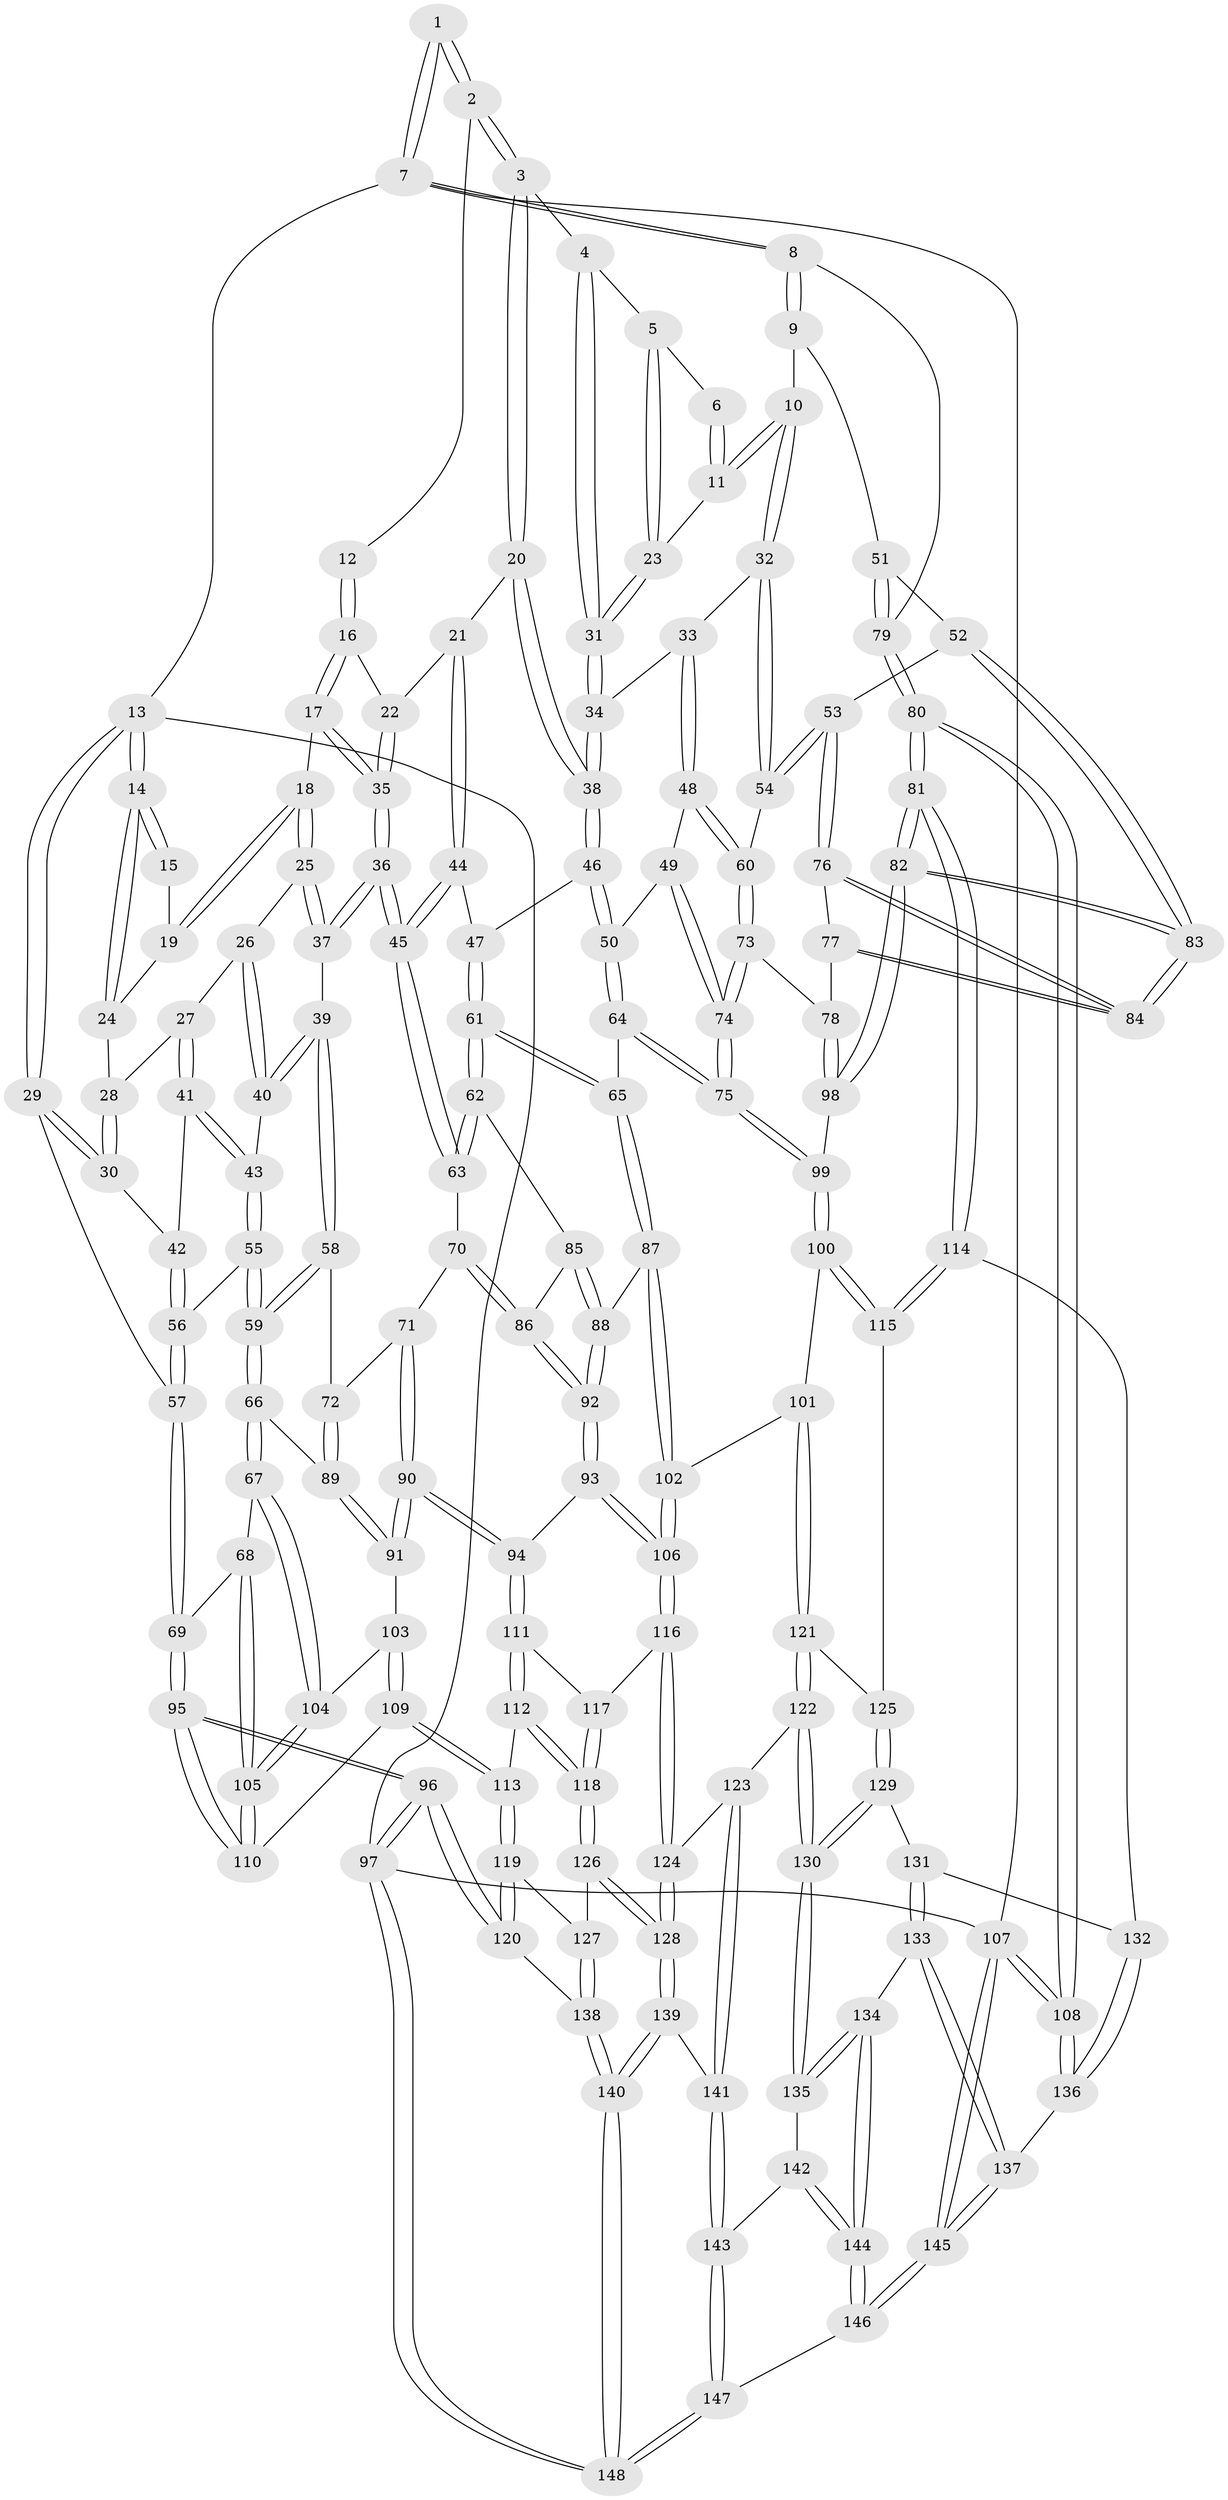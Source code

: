 // Generated by graph-tools (version 1.1) at 2025/17/03/09/25 04:17:10]
// undirected, 148 vertices, 367 edges
graph export_dot {
graph [start="1"]
  node [color=gray90,style=filled];
  1 [pos="+0.9568669079094034+0"];
  2 [pos="+0.507293624873696+0"];
  3 [pos="+0.5848682808804971+0.06878788292202381"];
  4 [pos="+0.7033443926028864+0.07898185409111143"];
  5 [pos="+0.7426905922234753+0.05594250476661112"];
  6 [pos="+0.8611547711176853+0"];
  7 [pos="+1+0"];
  8 [pos="+1+0"];
  9 [pos="+0.9536297923238294+0.15326632859336148"];
  10 [pos="+0.9423997194315785+0.1571532400658039"];
  11 [pos="+0.8494404300169759+0.1051704555434715"];
  12 [pos="+0.3981917932883373+0"];
  13 [pos="+0+0"];
  14 [pos="+0+0"];
  15 [pos="+0.23800086291535202+0"];
  16 [pos="+0.34043056805945593+0.030406354701645318"];
  17 [pos="+0.29198057034123726+0.11076814077713035"];
  18 [pos="+0.25334434852458315+0.11940464342157805"];
  19 [pos="+0.1948408220190634+0.06797915943639912"];
  20 [pos="+0.5814540126833663+0.08528364252266285"];
  21 [pos="+0.5747497112270423+0.10043004644202669"];
  22 [pos="+0.4239858062021129+0.13966648299595605"];
  23 [pos="+0.8455710683490156+0.1071343922020863"];
  24 [pos="+0.15035349399846254+0.07682927167647483"];
  25 [pos="+0.21532981032418239+0.1559705158554044"];
  26 [pos="+0.1789261012466362+0.16631376204203221"];
  27 [pos="+0.17094259559392602+0.16639343519713798"];
  28 [pos="+0.13872698006570938+0.10304149841728949"];
  29 [pos="+0+0.03857389096046048"];
  30 [pos="+0+0.12301701882146286"];
  31 [pos="+0.7840417614385986+0.16051425394008395"];
  32 [pos="+0.8873179016247649+0.25659642795783233"];
  33 [pos="+0.7905858575007155+0.18485497334571394"];
  34 [pos="+0.7813825575686613+0.17454483952093652"];
  35 [pos="+0.36484855070642835+0.24943550335738604"];
  36 [pos="+0.3673222742053076+0.2745476108189481"];
  37 [pos="+0.27084753881790624+0.2857773559735556"];
  38 [pos="+0.7331151261752045+0.20673422582148418"];
  39 [pos="+0.23620190629938706+0.3021481918169063"];
  40 [pos="+0.2104884772354177+0.2773564274543035"];
  41 [pos="+0.13106177226164475+0.19382047314382747"];
  42 [pos="+0.1231347361196537+0.19471302538319044"];
  43 [pos="+0.16114152358868847+0.25056454381971816"];
  44 [pos="+0.5583213041764847+0.24498556894266768"];
  45 [pos="+0.37949161790211433+0.28482515944919545"];
  46 [pos="+0.7018112116995211+0.28095771792415525"];
  47 [pos="+0.5599789783787033+0.24700837701918715"];
  48 [pos="+0.7868234651063443+0.32995860691296897"];
  49 [pos="+0.7576194058520611+0.3340783759957988"];
  50 [pos="+0.7386519390075947+0.33228293595188635"];
  51 [pos="+1+0.3547723337828669"];
  52 [pos="+0.9875206042215338+0.35653719214321605"];
  53 [pos="+0.9517432902870294+0.3564953256893626"];
  54 [pos="+0.8869171038727877+0.3217941651768571"];
  55 [pos="+0.0878388307167442+0.30541192503579084"];
  56 [pos="+0.07642856309491745+0.28822281805149136"];
  57 [pos="+0+0.09176981174752909"];
  58 [pos="+0.17919143722710099+0.3809511345070869"];
  59 [pos="+0.12456206751036596+0.40971400991280543"];
  60 [pos="+0.8641612295328667+0.33014293776442205"];
  61 [pos="+0.5719214477201945+0.4006342322779266"];
  62 [pos="+0.5581173727413051+0.4028123795540692"];
  63 [pos="+0.38766201001930434+0.3553152745392656"];
  64 [pos="+0.6676739184196784+0.42856005200301256"];
  65 [pos="+0.6101634318971301+0.4388656326222544"];
  66 [pos="+0.10499654970759502+0.44175865016651905"];
  67 [pos="+0.10018040692680663+0.4447974291268764"];
  68 [pos="+0.012875626929855062+0.45566706395661016"];
  69 [pos="+0+0.45794199076536757"];
  70 [pos="+0.38335259954522777+0.37774933395129956"];
  71 [pos="+0.301565365049626+0.433520575907891"];
  72 [pos="+0.2971953582749673+0.4325194138548655"];
  73 [pos="+0.8405103536593385+0.41108289250443136"];
  74 [pos="+0.7981615146182442+0.48960106123906866"];
  75 [pos="+0.7884192213453842+0.5370892842429846"];
  76 [pos="+0.9435943986438589+0.38290184028598484"];
  77 [pos="+0.9113756600332712+0.46794922594908217"];
  78 [pos="+0.8978387399698093+0.48139976141167257"];
  79 [pos="+1+0.34097010874366135"];
  80 [pos="+1+0.6921983726678403"];
  81 [pos="+1+0.6902377401476996"];
  82 [pos="+1+0.6167224023702664"];
  83 [pos="+0.9825378922768094+0.5057799934540177"];
  84 [pos="+0.9769891872183429+0.5016645183046684"];
  85 [pos="+0.48072722763326764+0.4498159441101253"];
  86 [pos="+0.42074257023337414+0.45981205374970724"];
  87 [pos="+0.5889679123759382+0.5102260378753274"];
  88 [pos="+0.5160945569981292+0.5044320835619905"];
  89 [pos="+0.20676780411567205+0.5114128169245152"];
  90 [pos="+0.3149226807411013+0.5823938117452881"];
  91 [pos="+0.2711504612405122+0.5737612145144293"];
  92 [pos="+0.4108063119184549+0.5434213104638279"];
  93 [pos="+0.3931136652816749+0.5855840082119191"];
  94 [pos="+0.3357796269473393+0.5960503312728609"];
  95 [pos="+0+0.8229500841079647"];
  96 [pos="+0+0.9693429948957051"];
  97 [pos="+0+1"];
  98 [pos="+0.841133055961682+0.5592622998323917"];
  99 [pos="+0.8010357995911854+0.5685585930173541"];
  100 [pos="+0.7699314798666567+0.6228211007874721"];
  101 [pos="+0.6219464795109699+0.6402180957356547"];
  102 [pos="+0.6004336249647966+0.6307128456269468"];
  103 [pos="+0.17554637592885797+0.6265645940332496"];
  104 [pos="+0.11288625196994662+0.5582885362780979"];
  105 [pos="+0.05327988306580778+0.6497913516264253"];
  106 [pos="+0.5031444526382751+0.6578919394465601"];
  107 [pos="+1+1"];
  108 [pos="+1+0.9228767620916634"];
  109 [pos="+0.15535373820201742+0.6856437900141799"];
  110 [pos="+0.047581466801918756+0.6648777729602615"];
  111 [pos="+0.32286934879582807+0.6387059807490979"];
  112 [pos="+0.31653340687286996+0.6519167958798462"];
  113 [pos="+0.18291459530451545+0.7353428552988617"];
  114 [pos="+1+0.7133702734179622"];
  115 [pos="+0.7943865073806725+0.6773674038250223"];
  116 [pos="+0.47931677317807087+0.7397994235797802"];
  117 [pos="+0.38528735713797657+0.7246541979324966"];
  118 [pos="+0.32237969694023816+0.8058125815538085"];
  119 [pos="+0.18298674774614718+0.76359575424599"];
  120 [pos="+0+0.8972210337201818"];
  121 [pos="+0.6366224302967712+0.7647128928070348"];
  122 [pos="+0.6355749244458309+0.8519463343486599"];
  123 [pos="+0.606072100913653+0.8568587142539248"];
  124 [pos="+0.47851645849439495+0.7476188701155342"];
  125 [pos="+0.7994275473130812+0.7368033285834964"];
  126 [pos="+0.3198844746650595+0.831807676594311"];
  127 [pos="+0.2805362659164758+0.8427247504684892"];
  128 [pos="+0.3948589616016667+0.8531360219691665"];
  129 [pos="+0.8058955958543907+0.7736501675961305"];
  130 [pos="+0.6380730217857397+0.8532344726537329"];
  131 [pos="+0.8243342165452507+0.7942056978833849"];
  132 [pos="+0.8586996660498423+0.8031324657896504"];
  133 [pos="+0.7873541857348659+0.9338773116350605"];
  134 [pos="+0.7231130273411556+0.927819674654302"];
  135 [pos="+0.6632555614707021+0.8904187516401917"];
  136 [pos="+0.933360271767773+0.9143732809768004"];
  137 [pos="+0.8358477380840161+0.9849337568790519"];
  138 [pos="+0.234796169105307+0.9268104774761865"];
  139 [pos="+0.3962863937663325+0.85543045740739"];
  140 [pos="+0.29873894580013904+1"];
  141 [pos="+0.505192133243871+0.9351679396699514"];
  142 [pos="+0.645204140744393+0.9484094035569272"];
  143 [pos="+0.5082688533136169+1"];
  144 [pos="+0.6619953918199926+1"];
  145 [pos="+0.8423618584390223+1"];
  146 [pos="+0.650873514296735+1"];
  147 [pos="+0.4920450872020956+1"];
  148 [pos="+0.30093768355240086+1"];
  1 -- 2;
  1 -- 2;
  1 -- 7;
  1 -- 7;
  2 -- 3;
  2 -- 3;
  2 -- 12;
  3 -- 4;
  3 -- 20;
  3 -- 20;
  4 -- 5;
  4 -- 31;
  4 -- 31;
  5 -- 6;
  5 -- 23;
  5 -- 23;
  6 -- 11;
  6 -- 11;
  7 -- 8;
  7 -- 8;
  7 -- 13;
  7 -- 107;
  8 -- 9;
  8 -- 9;
  8 -- 79;
  9 -- 10;
  9 -- 51;
  10 -- 11;
  10 -- 11;
  10 -- 32;
  10 -- 32;
  11 -- 23;
  12 -- 16;
  12 -- 16;
  13 -- 14;
  13 -- 14;
  13 -- 29;
  13 -- 29;
  13 -- 97;
  14 -- 15;
  14 -- 15;
  14 -- 24;
  14 -- 24;
  15 -- 19;
  16 -- 17;
  16 -- 17;
  16 -- 22;
  17 -- 18;
  17 -- 35;
  17 -- 35;
  18 -- 19;
  18 -- 19;
  18 -- 25;
  18 -- 25;
  19 -- 24;
  20 -- 21;
  20 -- 38;
  20 -- 38;
  21 -- 22;
  21 -- 44;
  21 -- 44;
  22 -- 35;
  22 -- 35;
  23 -- 31;
  23 -- 31;
  24 -- 28;
  25 -- 26;
  25 -- 37;
  25 -- 37;
  26 -- 27;
  26 -- 40;
  26 -- 40;
  27 -- 28;
  27 -- 41;
  27 -- 41;
  28 -- 30;
  28 -- 30;
  29 -- 30;
  29 -- 30;
  29 -- 57;
  30 -- 42;
  31 -- 34;
  31 -- 34;
  32 -- 33;
  32 -- 54;
  32 -- 54;
  33 -- 34;
  33 -- 48;
  33 -- 48;
  34 -- 38;
  34 -- 38;
  35 -- 36;
  35 -- 36;
  36 -- 37;
  36 -- 37;
  36 -- 45;
  36 -- 45;
  37 -- 39;
  38 -- 46;
  38 -- 46;
  39 -- 40;
  39 -- 40;
  39 -- 58;
  39 -- 58;
  40 -- 43;
  41 -- 42;
  41 -- 43;
  41 -- 43;
  42 -- 56;
  42 -- 56;
  43 -- 55;
  43 -- 55;
  44 -- 45;
  44 -- 45;
  44 -- 47;
  45 -- 63;
  45 -- 63;
  46 -- 47;
  46 -- 50;
  46 -- 50;
  47 -- 61;
  47 -- 61;
  48 -- 49;
  48 -- 60;
  48 -- 60;
  49 -- 50;
  49 -- 74;
  49 -- 74;
  50 -- 64;
  50 -- 64;
  51 -- 52;
  51 -- 79;
  51 -- 79;
  52 -- 53;
  52 -- 83;
  52 -- 83;
  53 -- 54;
  53 -- 54;
  53 -- 76;
  53 -- 76;
  54 -- 60;
  55 -- 56;
  55 -- 59;
  55 -- 59;
  56 -- 57;
  56 -- 57;
  57 -- 69;
  57 -- 69;
  58 -- 59;
  58 -- 59;
  58 -- 72;
  59 -- 66;
  59 -- 66;
  60 -- 73;
  60 -- 73;
  61 -- 62;
  61 -- 62;
  61 -- 65;
  61 -- 65;
  62 -- 63;
  62 -- 63;
  62 -- 85;
  63 -- 70;
  64 -- 65;
  64 -- 75;
  64 -- 75;
  65 -- 87;
  65 -- 87;
  66 -- 67;
  66 -- 67;
  66 -- 89;
  67 -- 68;
  67 -- 104;
  67 -- 104;
  68 -- 69;
  68 -- 105;
  68 -- 105;
  69 -- 95;
  69 -- 95;
  70 -- 71;
  70 -- 86;
  70 -- 86;
  71 -- 72;
  71 -- 90;
  71 -- 90;
  72 -- 89;
  72 -- 89;
  73 -- 74;
  73 -- 74;
  73 -- 78;
  74 -- 75;
  74 -- 75;
  75 -- 99;
  75 -- 99;
  76 -- 77;
  76 -- 84;
  76 -- 84;
  77 -- 78;
  77 -- 84;
  77 -- 84;
  78 -- 98;
  78 -- 98;
  79 -- 80;
  79 -- 80;
  80 -- 81;
  80 -- 81;
  80 -- 108;
  80 -- 108;
  81 -- 82;
  81 -- 82;
  81 -- 114;
  81 -- 114;
  82 -- 83;
  82 -- 83;
  82 -- 98;
  82 -- 98;
  83 -- 84;
  83 -- 84;
  85 -- 86;
  85 -- 88;
  85 -- 88;
  86 -- 92;
  86 -- 92;
  87 -- 88;
  87 -- 102;
  87 -- 102;
  88 -- 92;
  88 -- 92;
  89 -- 91;
  89 -- 91;
  90 -- 91;
  90 -- 91;
  90 -- 94;
  90 -- 94;
  91 -- 103;
  92 -- 93;
  92 -- 93;
  93 -- 94;
  93 -- 106;
  93 -- 106;
  94 -- 111;
  94 -- 111;
  95 -- 96;
  95 -- 96;
  95 -- 110;
  95 -- 110;
  96 -- 97;
  96 -- 97;
  96 -- 120;
  96 -- 120;
  97 -- 148;
  97 -- 148;
  97 -- 107;
  98 -- 99;
  99 -- 100;
  99 -- 100;
  100 -- 101;
  100 -- 115;
  100 -- 115;
  101 -- 102;
  101 -- 121;
  101 -- 121;
  102 -- 106;
  102 -- 106;
  103 -- 104;
  103 -- 109;
  103 -- 109;
  104 -- 105;
  104 -- 105;
  105 -- 110;
  105 -- 110;
  106 -- 116;
  106 -- 116;
  107 -- 108;
  107 -- 108;
  107 -- 145;
  107 -- 145;
  108 -- 136;
  108 -- 136;
  109 -- 110;
  109 -- 113;
  109 -- 113;
  111 -- 112;
  111 -- 112;
  111 -- 117;
  112 -- 113;
  112 -- 118;
  112 -- 118;
  113 -- 119;
  113 -- 119;
  114 -- 115;
  114 -- 115;
  114 -- 132;
  115 -- 125;
  116 -- 117;
  116 -- 124;
  116 -- 124;
  117 -- 118;
  117 -- 118;
  118 -- 126;
  118 -- 126;
  119 -- 120;
  119 -- 120;
  119 -- 127;
  120 -- 138;
  121 -- 122;
  121 -- 122;
  121 -- 125;
  122 -- 123;
  122 -- 130;
  122 -- 130;
  123 -- 124;
  123 -- 141;
  123 -- 141;
  124 -- 128;
  124 -- 128;
  125 -- 129;
  125 -- 129;
  126 -- 127;
  126 -- 128;
  126 -- 128;
  127 -- 138;
  127 -- 138;
  128 -- 139;
  128 -- 139;
  129 -- 130;
  129 -- 130;
  129 -- 131;
  130 -- 135;
  130 -- 135;
  131 -- 132;
  131 -- 133;
  131 -- 133;
  132 -- 136;
  132 -- 136;
  133 -- 134;
  133 -- 137;
  133 -- 137;
  134 -- 135;
  134 -- 135;
  134 -- 144;
  134 -- 144;
  135 -- 142;
  136 -- 137;
  137 -- 145;
  137 -- 145;
  138 -- 140;
  138 -- 140;
  139 -- 140;
  139 -- 140;
  139 -- 141;
  140 -- 148;
  140 -- 148;
  141 -- 143;
  141 -- 143;
  142 -- 143;
  142 -- 144;
  142 -- 144;
  143 -- 147;
  143 -- 147;
  144 -- 146;
  144 -- 146;
  145 -- 146;
  145 -- 146;
  146 -- 147;
  147 -- 148;
  147 -- 148;
}
